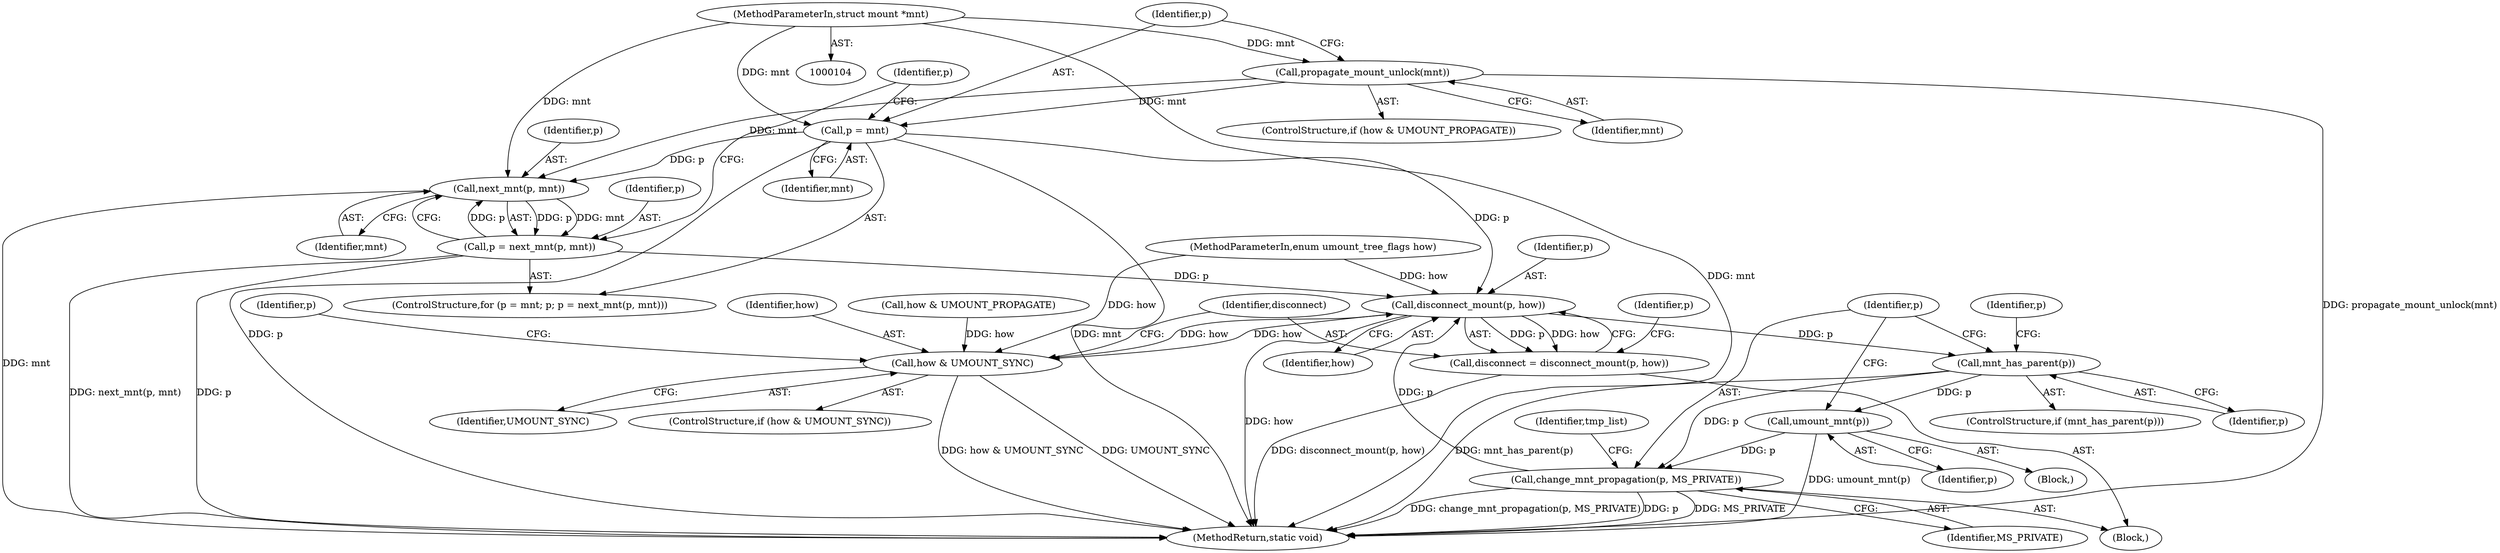 digraph "0_linux_d29216842a85c7970c536108e093963f02714498_4@pointer" {
"1000124" [label="(Call,next_mnt(p, mnt))"];
"1000122" [label="(Call,p = next_mnt(p, mnt))"];
"1000124" [label="(Call,next_mnt(p, mnt))"];
"1000118" [label="(Call,p = mnt)"];
"1000115" [label="(Call,propagate_mount_unlock(mnt))"];
"1000105" [label="(MethodParameterIn,struct mount *mnt)"];
"1000205" [label="(Call,disconnect_mount(p, how))"];
"1000193" [label="(Call,how & UMOUNT_SYNC)"];
"1000203" [label="(Call,disconnect = disconnect_mount(p, how))"];
"1000225" [label="(Call,mnt_has_parent(p))"];
"1000251" [label="(Call,umount_mnt(p))"];
"1000253" [label="(Call,change_mnt_propagation(p, MS_PRIVATE))"];
"1000160" [label="(Block,)"];
"1000224" [label="(ControlStructure,if (mnt_has_parent(p)))"];
"1000123" [label="(Identifier,p)"];
"1000226" [label="(Identifier,p)"];
"1000125" [label="(Identifier,p)"];
"1000117" [label="(ControlStructure,for (p = mnt; p; p = next_mnt(p, mnt)))"];
"1000193" [label="(Call,how & UMOUNT_SYNC)"];
"1000116" [label="(Identifier,mnt)"];
"1000204" [label="(Identifier,disconnect)"];
"1000252" [label="(Identifier,p)"];
"1000230" [label="(Identifier,p)"];
"1000120" [label="(Identifier,mnt)"];
"1000199" [label="(Identifier,p)"];
"1000111" [label="(ControlStructure,if (how & UMOUNT_PROPAGATE))"];
"1000115" [label="(Call,propagate_mount_unlock(mnt))"];
"1000225" [label="(Call,mnt_has_parent(p))"];
"1000124" [label="(Call,next_mnt(p, mnt))"];
"1000195" [label="(Identifier,UMOUNT_SYNC)"];
"1000159" [label="(Identifier,tmp_list)"];
"1000207" [label="(Identifier,how)"];
"1000203" [label="(Call,disconnect = disconnect_mount(p, how))"];
"1000194" [label="(Identifier,how)"];
"1000118" [label="(Call,p = mnt)"];
"1000192" [label="(ControlStructure,if (how & UMOUNT_SYNC))"];
"1000205" [label="(Call,disconnect_mount(p, how))"];
"1000251" [label="(Call,umount_mnt(p))"];
"1000256" [label="(MethodReturn,static void)"];
"1000253" [label="(Call,change_mnt_propagation(p, MS_PRIVATE))"];
"1000255" [label="(Identifier,MS_PRIVATE)"];
"1000121" [label="(Identifier,p)"];
"1000119" [label="(Identifier,p)"];
"1000250" [label="(Block,)"];
"1000149" [label="(Call,how & UMOUNT_PROPAGATE)"];
"1000122" [label="(Call,p = next_mnt(p, mnt))"];
"1000126" [label="(Identifier,mnt)"];
"1000211" [label="(Identifier,p)"];
"1000105" [label="(MethodParameterIn,struct mount *mnt)"];
"1000254" [label="(Identifier,p)"];
"1000206" [label="(Identifier,p)"];
"1000106" [label="(MethodParameterIn,enum umount_tree_flags how)"];
"1000124" -> "1000122"  [label="AST: "];
"1000124" -> "1000126"  [label="CFG: "];
"1000125" -> "1000124"  [label="AST: "];
"1000126" -> "1000124"  [label="AST: "];
"1000122" -> "1000124"  [label="CFG: "];
"1000124" -> "1000256"  [label="DDG: mnt"];
"1000124" -> "1000122"  [label="DDG: p"];
"1000124" -> "1000122"  [label="DDG: mnt"];
"1000122" -> "1000124"  [label="DDG: p"];
"1000118" -> "1000124"  [label="DDG: p"];
"1000105" -> "1000124"  [label="DDG: mnt"];
"1000115" -> "1000124"  [label="DDG: mnt"];
"1000122" -> "1000117"  [label="AST: "];
"1000123" -> "1000122"  [label="AST: "];
"1000121" -> "1000122"  [label="CFG: "];
"1000122" -> "1000256"  [label="DDG: p"];
"1000122" -> "1000256"  [label="DDG: next_mnt(p, mnt)"];
"1000122" -> "1000205"  [label="DDG: p"];
"1000118" -> "1000117"  [label="AST: "];
"1000118" -> "1000120"  [label="CFG: "];
"1000119" -> "1000118"  [label="AST: "];
"1000120" -> "1000118"  [label="AST: "];
"1000121" -> "1000118"  [label="CFG: "];
"1000118" -> "1000256"  [label="DDG: mnt"];
"1000118" -> "1000256"  [label="DDG: p"];
"1000115" -> "1000118"  [label="DDG: mnt"];
"1000105" -> "1000118"  [label="DDG: mnt"];
"1000118" -> "1000205"  [label="DDG: p"];
"1000115" -> "1000111"  [label="AST: "];
"1000115" -> "1000116"  [label="CFG: "];
"1000116" -> "1000115"  [label="AST: "];
"1000119" -> "1000115"  [label="CFG: "];
"1000115" -> "1000256"  [label="DDG: propagate_mount_unlock(mnt)"];
"1000105" -> "1000115"  [label="DDG: mnt"];
"1000105" -> "1000104"  [label="AST: "];
"1000105" -> "1000256"  [label="DDG: mnt"];
"1000205" -> "1000203"  [label="AST: "];
"1000205" -> "1000207"  [label="CFG: "];
"1000206" -> "1000205"  [label="AST: "];
"1000207" -> "1000205"  [label="AST: "];
"1000203" -> "1000205"  [label="CFG: "];
"1000205" -> "1000256"  [label="DDG: how"];
"1000205" -> "1000193"  [label="DDG: how"];
"1000205" -> "1000203"  [label="DDG: p"];
"1000205" -> "1000203"  [label="DDG: how"];
"1000253" -> "1000205"  [label="DDG: p"];
"1000193" -> "1000205"  [label="DDG: how"];
"1000106" -> "1000205"  [label="DDG: how"];
"1000205" -> "1000225"  [label="DDG: p"];
"1000193" -> "1000192"  [label="AST: "];
"1000193" -> "1000195"  [label="CFG: "];
"1000194" -> "1000193"  [label="AST: "];
"1000195" -> "1000193"  [label="AST: "];
"1000199" -> "1000193"  [label="CFG: "];
"1000204" -> "1000193"  [label="CFG: "];
"1000193" -> "1000256"  [label="DDG: UMOUNT_SYNC"];
"1000193" -> "1000256"  [label="DDG: how & UMOUNT_SYNC"];
"1000149" -> "1000193"  [label="DDG: how"];
"1000106" -> "1000193"  [label="DDG: how"];
"1000203" -> "1000160"  [label="AST: "];
"1000204" -> "1000203"  [label="AST: "];
"1000211" -> "1000203"  [label="CFG: "];
"1000203" -> "1000256"  [label="DDG: disconnect_mount(p, how)"];
"1000225" -> "1000224"  [label="AST: "];
"1000225" -> "1000226"  [label="CFG: "];
"1000226" -> "1000225"  [label="AST: "];
"1000230" -> "1000225"  [label="CFG: "];
"1000254" -> "1000225"  [label="CFG: "];
"1000225" -> "1000256"  [label="DDG: mnt_has_parent(p)"];
"1000225" -> "1000251"  [label="DDG: p"];
"1000225" -> "1000253"  [label="DDG: p"];
"1000251" -> "1000250"  [label="AST: "];
"1000251" -> "1000252"  [label="CFG: "];
"1000252" -> "1000251"  [label="AST: "];
"1000254" -> "1000251"  [label="CFG: "];
"1000251" -> "1000256"  [label="DDG: umount_mnt(p)"];
"1000251" -> "1000253"  [label="DDG: p"];
"1000253" -> "1000160"  [label="AST: "];
"1000253" -> "1000255"  [label="CFG: "];
"1000254" -> "1000253"  [label="AST: "];
"1000255" -> "1000253"  [label="AST: "];
"1000159" -> "1000253"  [label="CFG: "];
"1000253" -> "1000256"  [label="DDG: MS_PRIVATE"];
"1000253" -> "1000256"  [label="DDG: change_mnt_propagation(p, MS_PRIVATE)"];
"1000253" -> "1000256"  [label="DDG: p"];
}

